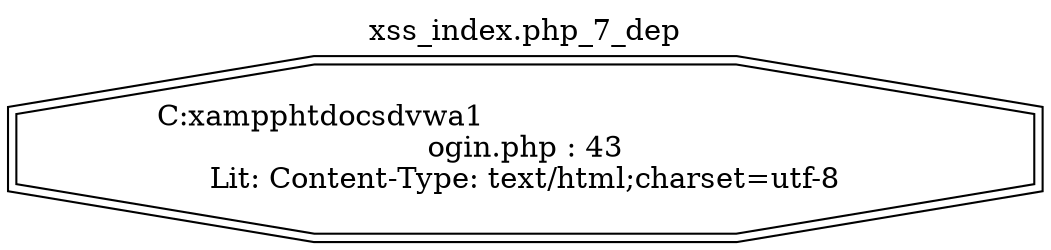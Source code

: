 digraph cfg {
  label="xss_index.php_7_dep";
  labelloc=t;
  n1 [shape=doubleoctagon, label="C:\xampp\htdocs\dvwa1\login.php : 43\nLit: Content-Type: text/html;charset=utf-8\n"];
}
